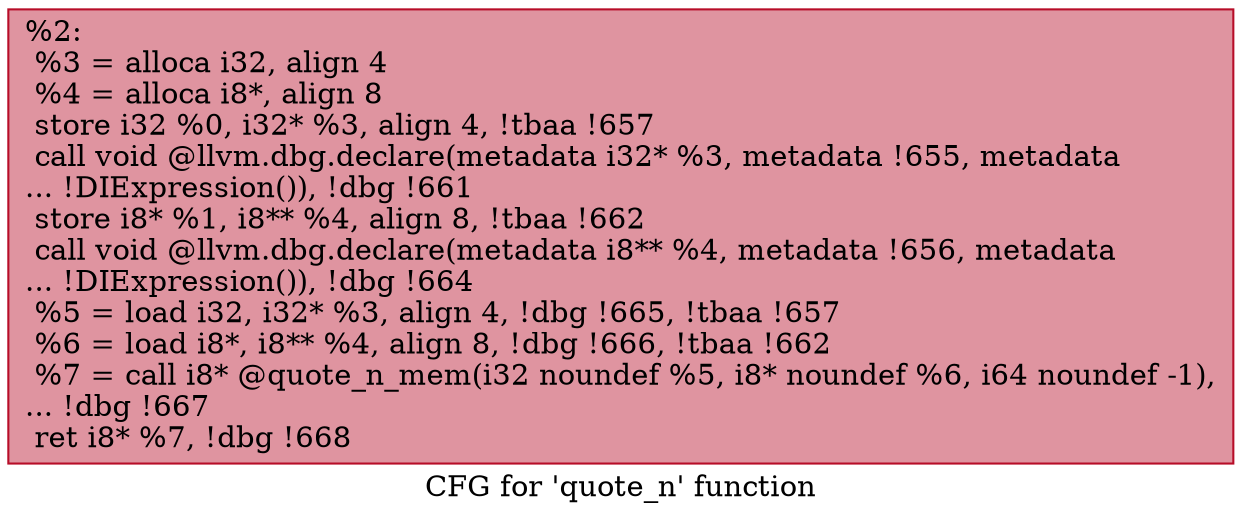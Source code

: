 digraph "CFG for 'quote_n' function" {
	label="CFG for 'quote_n' function";

	Node0x690d80 [shape=record,color="#b70d28ff", style=filled, fillcolor="#b70d2870",label="{%2:\l  %3 = alloca i32, align 4\l  %4 = alloca i8*, align 8\l  store i32 %0, i32* %3, align 4, !tbaa !657\l  call void @llvm.dbg.declare(metadata i32* %3, metadata !655, metadata\l... !DIExpression()), !dbg !661\l  store i8* %1, i8** %4, align 8, !tbaa !662\l  call void @llvm.dbg.declare(metadata i8** %4, metadata !656, metadata\l... !DIExpression()), !dbg !664\l  %5 = load i32, i32* %3, align 4, !dbg !665, !tbaa !657\l  %6 = load i8*, i8** %4, align 8, !dbg !666, !tbaa !662\l  %7 = call i8* @quote_n_mem(i32 noundef %5, i8* noundef %6, i64 noundef -1),\l... !dbg !667\l  ret i8* %7, !dbg !668\l}"];
}
